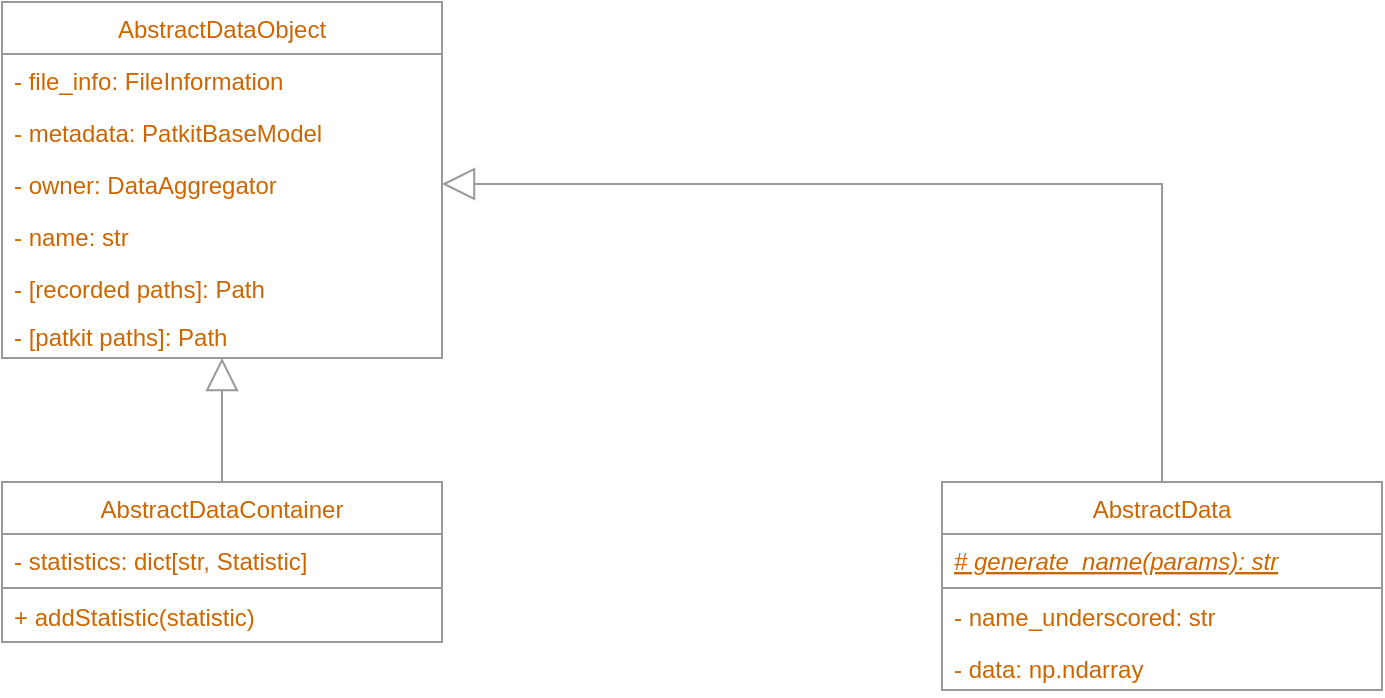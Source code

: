 <mxfile version="26.0.16">
  <diagram name="Page-1" id="aY_rg5XHomv6vqqLddOV">
    <mxGraphModel dx="678" dy="507" grid="1" gridSize="10" guides="1" tooltips="1" connect="1" arrows="1" fold="1" page="1" pageScale="1" pageWidth="1169" pageHeight="827" math="0" shadow="0">
      <root>
        <mxCell id="0" />
        <mxCell id="1" parent="0" />
        <mxCell id="EM2CB-ThnirYC3_ZTbwj-1" value="AbstractDataObject" style="swimlane;fontStyle=0;childLayout=stackLayout;horizontal=1;startSize=26;fillColor=none;horizontalStack=0;resizeParent=1;resizeParentMax=0;resizeLast=0;collapsible=1;marginBottom=0;labelBorderColor=none;fontColor=#CC6600;strokeColor=#999999;" parent="1" vertex="1">
          <mxGeometry x="240" y="40" width="220" height="178" as="geometry" />
        </mxCell>
        <mxCell id="L_zfph454XQwIDP2ku9E-4" value="- file_info: FileInformation" style="text;strokeColor=none;fillColor=none;align=left;verticalAlign=top;spacingLeft=4;spacingRight=4;overflow=hidden;rotatable=0;points=[[0,0.5],[1,0.5]];portConstraint=eastwest;labelBorderColor=none;fontColor=#CC6600;" vertex="1" parent="EM2CB-ThnirYC3_ZTbwj-1">
          <mxGeometry y="26" width="220" height="26" as="geometry" />
        </mxCell>
        <mxCell id="L_zfph454XQwIDP2ku9E-3" value="- metadata: PatkitBaseModel" style="text;strokeColor=none;fillColor=none;align=left;verticalAlign=top;spacingLeft=4;spacingRight=4;overflow=hidden;rotatable=0;points=[[0,0.5],[1,0.5]];portConstraint=eastwest;labelBorderColor=none;fontColor=#CC6600;" vertex="1" parent="EM2CB-ThnirYC3_ZTbwj-1">
          <mxGeometry y="52" width="220" height="26" as="geometry" />
        </mxCell>
        <mxCell id="EM2CB-ThnirYC3_ZTbwj-2" value="- owner: DataAggregator" style="text;strokeColor=none;fillColor=none;align=left;verticalAlign=top;spacingLeft=4;spacingRight=4;overflow=hidden;rotatable=0;points=[[0,0.5],[1,0.5]];portConstraint=eastwest;labelBorderColor=none;fontColor=#CC6600;" parent="EM2CB-ThnirYC3_ZTbwj-1" vertex="1">
          <mxGeometry y="78" width="220" height="26" as="geometry" />
        </mxCell>
        <mxCell id="EM2CB-ThnirYC3_ZTbwj-3" value="- name: str" style="text;strokeColor=none;fillColor=none;align=left;verticalAlign=top;spacingLeft=4;spacingRight=4;overflow=hidden;rotatable=0;points=[[0,0.5],[1,0.5]];portConstraint=eastwest;labelBorderColor=none;fontColor=#CC6600;" parent="EM2CB-ThnirYC3_ZTbwj-1" vertex="1">
          <mxGeometry y="104" width="220" height="26" as="geometry" />
        </mxCell>
        <mxCell id="EM2CB-ThnirYC3_ZTbwj-18" value="- [recorded paths]: Path" style="text;strokeColor=none;fillColor=none;align=left;verticalAlign=top;spacingLeft=4;spacingRight=4;overflow=hidden;rotatable=0;points=[[0,0.5],[1,0.5]];portConstraint=eastwest;labelBorderColor=none;fontColor=#CC6600;" parent="EM2CB-ThnirYC3_ZTbwj-1" vertex="1">
          <mxGeometry y="130" width="220" height="24" as="geometry" />
        </mxCell>
        <mxCell id="EM2CB-ThnirYC3_ZTbwj-4" value="- [patkit paths]: Path" style="text;strokeColor=none;fillColor=none;align=left;verticalAlign=top;spacingLeft=4;spacingRight=4;overflow=hidden;rotatable=0;points=[[0,0.5],[1,0.5]];portConstraint=eastwest;labelBorderColor=none;fontColor=#CC6600;" parent="EM2CB-ThnirYC3_ZTbwj-1" vertex="1">
          <mxGeometry y="154" width="220" height="24" as="geometry" />
        </mxCell>
        <mxCell id="EM2CB-ThnirYC3_ZTbwj-11" value="" style="endArrow=none;html=1;endSize=12;startArrow=block;startSize=14;startFill=0;edgeStyle=orthogonalEdgeStyle;rounded=0;fontColor=#CC6600;entryX=0.5;entryY=0;entryDx=0;entryDy=0;strokeColor=#999999;endFill=0;" parent="1" source="EM2CB-ThnirYC3_ZTbwj-1" target="EM2CB-ThnirYC3_ZTbwj-24" edge="1">
          <mxGeometry relative="1" as="geometry">
            <mxPoint x="340" y="150" as="sourcePoint" />
            <mxPoint x="350" y="270" as="targetPoint" />
          </mxGeometry>
        </mxCell>
        <mxCell id="EM2CB-ThnirYC3_ZTbwj-13" value="" style="endArrow=none;html=1;endSize=12;startArrow=block;startSize=14;startFill=0;edgeStyle=orthogonalEdgeStyle;rounded=0;fontColor=#CC6600;strokeColor=#999999;exitX=1;exitY=0.5;exitDx=0;exitDy=0;endFill=0;entryX=0.5;entryY=0;entryDx=0;entryDy=0;" parent="1" source="EM2CB-ThnirYC3_ZTbwj-2" target="EM2CB-ThnirYC3_ZTbwj-19" edge="1">
          <mxGeometry relative="1" as="geometry">
            <mxPoint x="638" y="190" as="sourcePoint" />
            <mxPoint x="680" y="230" as="targetPoint" />
          </mxGeometry>
        </mxCell>
        <mxCell id="EM2CB-ThnirYC3_ZTbwj-19" value="AbstractData" style="swimlane;fontStyle=0;childLayout=stackLayout;horizontal=1;startSize=26;fillColor=none;horizontalStack=0;resizeParent=1;resizeParentMax=0;resizeLast=0;collapsible=1;marginBottom=0;labelBorderColor=none;fontColor=#CC6600;strokeColor=#999999;" parent="1" vertex="1">
          <mxGeometry x="710" y="280" width="220" height="104" as="geometry" />
        </mxCell>
        <mxCell id="EM2CB-ThnirYC3_ZTbwj-20" value="# generate_name(params): str" style="text;strokeColor=none;fillColor=none;align=left;verticalAlign=top;spacingLeft=4;spacingRight=4;overflow=hidden;rotatable=0;points=[[0,0.5],[1,0.5]];portConstraint=eastwest;labelBorderColor=none;fontColor=#CC6600;fontStyle=6" parent="EM2CB-ThnirYC3_ZTbwj-19" vertex="1">
          <mxGeometry y="26" width="220" height="26" as="geometry" />
        </mxCell>
        <mxCell id="L_zfph454XQwIDP2ku9E-2" value="" style="line;strokeWidth=1;fillColor=none;align=left;verticalAlign=middle;spacingTop=-1;spacingLeft=3;spacingRight=3;rotatable=0;labelPosition=right;points=[];portConstraint=eastwest;strokeColor=inherit;" vertex="1" parent="EM2CB-ThnirYC3_ZTbwj-19">
          <mxGeometry y="52" width="220" height="2" as="geometry" />
        </mxCell>
        <mxCell id="EM2CB-ThnirYC3_ZTbwj-21" value="- name_underscored: str" style="text;strokeColor=none;fillColor=none;align=left;verticalAlign=top;spacingLeft=4;spacingRight=4;overflow=hidden;rotatable=0;points=[[0,0.5],[1,0.5]];portConstraint=eastwest;labelBorderColor=none;fontColor=#CC6600;" parent="EM2CB-ThnirYC3_ZTbwj-19" vertex="1">
          <mxGeometry y="54" width="220" height="26" as="geometry" />
        </mxCell>
        <mxCell id="EM2CB-ThnirYC3_ZTbwj-22" value="- data: np.ndarray" style="text;strokeColor=none;fillColor=none;align=left;verticalAlign=top;spacingLeft=4;spacingRight=4;overflow=hidden;rotatable=0;points=[[0,0.5],[1,0.5]];portConstraint=eastwest;labelBorderColor=none;fontColor=#CC6600;" parent="EM2CB-ThnirYC3_ZTbwj-19" vertex="1">
          <mxGeometry y="80" width="220" height="24" as="geometry" />
        </mxCell>
        <mxCell id="EM2CB-ThnirYC3_ZTbwj-24" value="AbstractDataContainer" style="swimlane;fontStyle=0;childLayout=stackLayout;horizontal=1;startSize=26;fillColor=none;horizontalStack=0;resizeParent=1;resizeParentMax=0;resizeLast=0;collapsible=1;marginBottom=0;labelBorderColor=none;fontColor=#CC6600;strokeColor=#999999;" parent="1" vertex="1">
          <mxGeometry x="240" y="280" width="220" height="80" as="geometry" />
        </mxCell>
        <mxCell id="EM2CB-ThnirYC3_ZTbwj-25" value="- statistics: dict[str, Statistic] " style="text;strokeColor=none;fillColor=none;align=left;verticalAlign=top;spacingLeft=4;spacingRight=4;overflow=hidden;rotatable=0;points=[[0,0.5],[1,0.5]];portConstraint=eastwest;labelBorderColor=none;fontColor=#CC6600;" parent="EM2CB-ThnirYC3_ZTbwj-24" vertex="1">
          <mxGeometry y="26" width="220" height="26" as="geometry" />
        </mxCell>
        <mxCell id="L_zfph454XQwIDP2ku9E-1" value="" style="line;strokeWidth=1;fillColor=none;align=left;verticalAlign=middle;spacingTop=-1;spacingLeft=3;spacingRight=3;rotatable=0;labelPosition=right;points=[];portConstraint=eastwest;strokeColor=inherit;" vertex="1" parent="EM2CB-ThnirYC3_ZTbwj-24">
          <mxGeometry y="52" width="220" height="2" as="geometry" />
        </mxCell>
        <mxCell id="EM2CB-ThnirYC3_ZTbwj-26" value="+ addStatistic(statistic)" style="text;strokeColor=none;fillColor=none;align=left;verticalAlign=top;spacingLeft=4;spacingRight=4;overflow=hidden;rotatable=0;points=[[0,0.5],[1,0.5]];portConstraint=eastwest;labelBorderColor=none;fontColor=#CC6600;" parent="EM2CB-ThnirYC3_ZTbwj-24" vertex="1">
          <mxGeometry y="54" width="220" height="26" as="geometry" />
        </mxCell>
      </root>
    </mxGraphModel>
  </diagram>
</mxfile>
